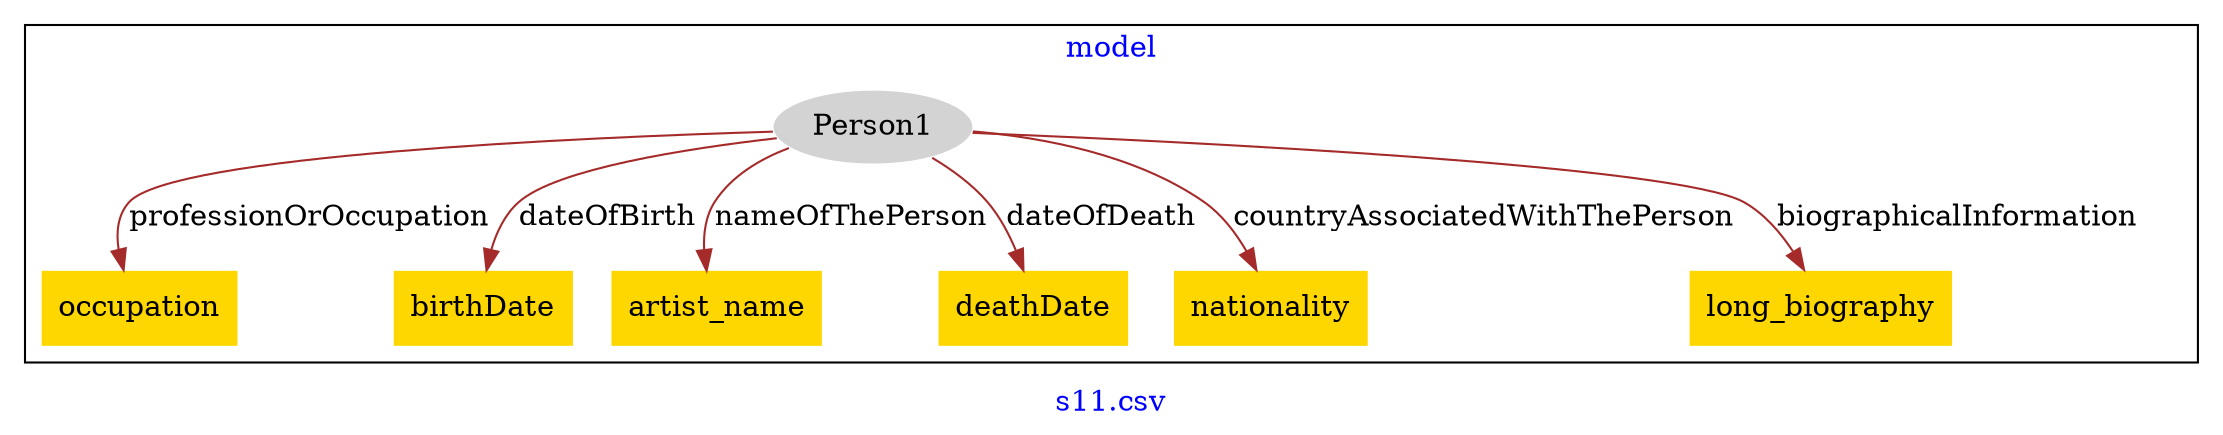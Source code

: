 digraph n0 {
fontcolor="blue"
remincross="true"
label="s11.csv"
subgraph cluster {
label="model"
n2[style="filled",color="white",fillcolor="lightgray",label="Person1"];
n3[shape="plaintext",style="filled",fillcolor="gold",label="occupation"];
n4[shape="plaintext",style="filled",fillcolor="gold",label="birthDate"];
n5[shape="plaintext",style="filled",fillcolor="gold",label="artist_name"];
n6[shape="plaintext",style="filled",fillcolor="gold",label="deathDate"];
n7[shape="plaintext",style="filled",fillcolor="gold",label="nationality"];
n8[shape="plaintext",style="filled",fillcolor="gold",label="long_biography"];
}
n2 -> n3[color="brown",fontcolor="black",label="professionOrOccupation"]
n2 -> n4[color="brown",fontcolor="black",label="dateOfBirth"]
n2 -> n5[color="brown",fontcolor="black",label="nameOfThePerson"]
n2 -> n6[color="brown",fontcolor="black",label="dateOfDeath"]
n2 -> n7[color="brown",fontcolor="black",label="countryAssociatedWithThePerson"]
n2 -> n8[color="brown",fontcolor="black",label="biographicalInformation"]
}
